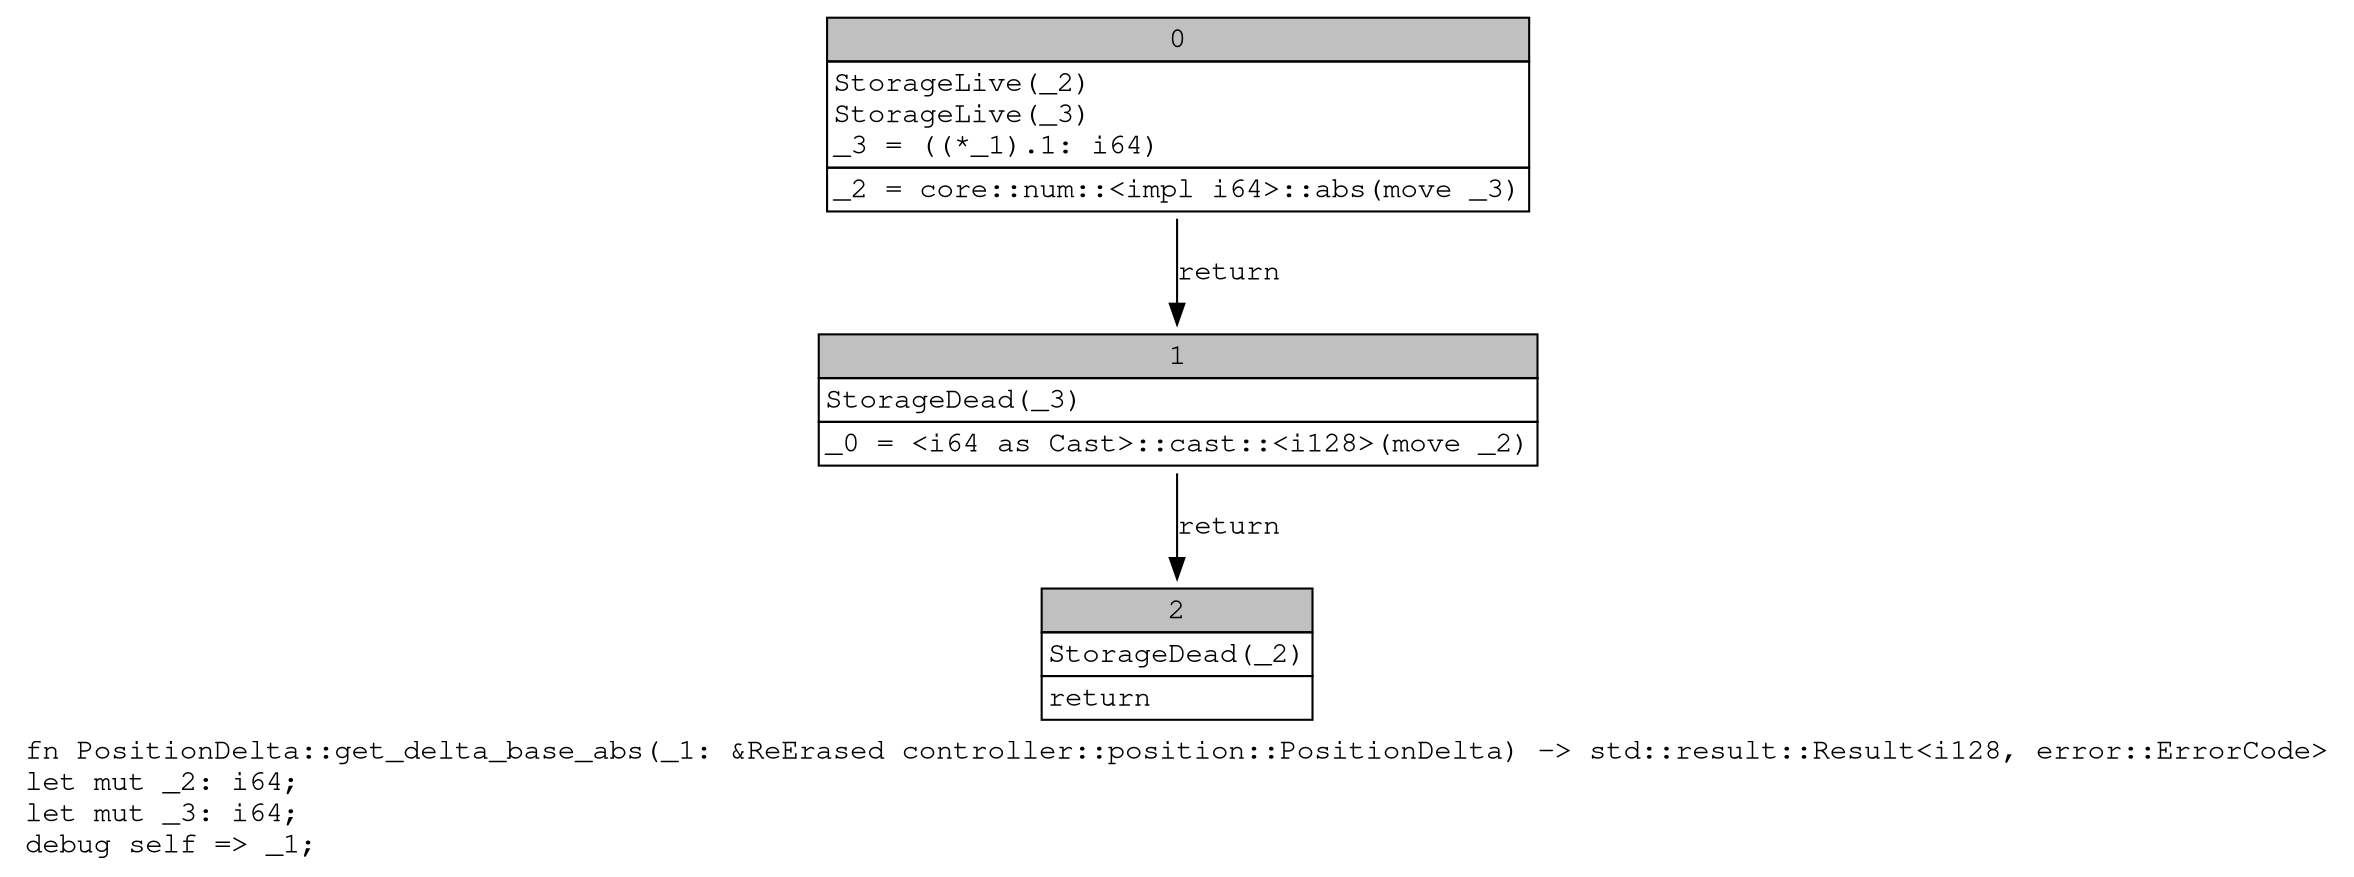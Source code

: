 digraph Mir_0_684 {
    graph [fontname="Courier, monospace"];
    node [fontname="Courier, monospace"];
    edge [fontname="Courier, monospace"];
    label=<fn PositionDelta::get_delta_base_abs(_1: &amp;ReErased controller::position::PositionDelta) -&gt; std::result::Result&lt;i128, error::ErrorCode&gt;<br align="left"/>let mut _2: i64;<br align="left"/>let mut _3: i64;<br align="left"/>debug self =&gt; _1;<br align="left"/>>;
    bb0__0_684 [shape="none", label=<<table border="0" cellborder="1" cellspacing="0"><tr><td bgcolor="gray" align="center" colspan="1">0</td></tr><tr><td align="left" balign="left">StorageLive(_2)<br/>StorageLive(_3)<br/>_3 = ((*_1).1: i64)<br/></td></tr><tr><td align="left">_2 = core::num::&lt;impl i64&gt;::abs(move _3)</td></tr></table>>];
    bb1__0_684 [shape="none", label=<<table border="0" cellborder="1" cellspacing="0"><tr><td bgcolor="gray" align="center" colspan="1">1</td></tr><tr><td align="left" balign="left">StorageDead(_3)<br/></td></tr><tr><td align="left">_0 = &lt;i64 as Cast&gt;::cast::&lt;i128&gt;(move _2)</td></tr></table>>];
    bb2__0_684 [shape="none", label=<<table border="0" cellborder="1" cellspacing="0"><tr><td bgcolor="gray" align="center" colspan="1">2</td></tr><tr><td align="left" balign="left">StorageDead(_2)<br/></td></tr><tr><td align="left">return</td></tr></table>>];
    bb0__0_684 -> bb1__0_684 [label="return"];
    bb1__0_684 -> bb2__0_684 [label="return"];
}
